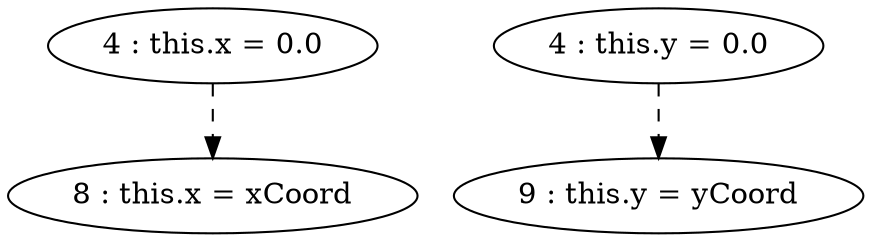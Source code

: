 digraph G {
"4 : this.x = 0.0"
"4 : this.x = 0.0" -> "8 : this.x = xCoord" [style=dashed]
"4 : this.y = 0.0"
"4 : this.y = 0.0" -> "9 : this.y = yCoord" [style=dashed]
"8 : this.x = xCoord"
"9 : this.y = yCoord"
}